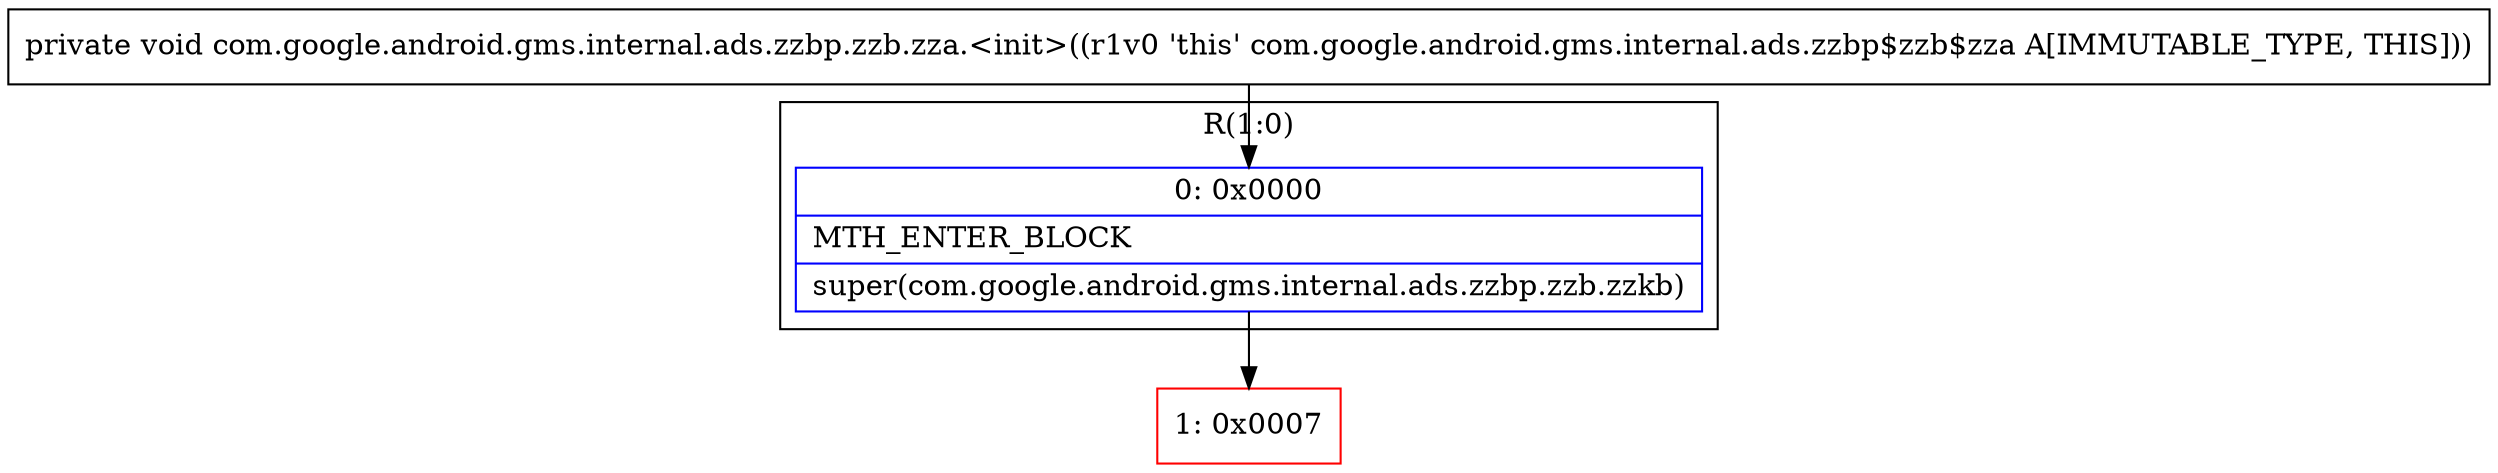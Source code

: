 digraph "CFG forcom.google.android.gms.internal.ads.zzbp.zzb.zza.\<init\>()V" {
subgraph cluster_Region_273579395 {
label = "R(1:0)";
node [shape=record,color=blue];
Node_0 [shape=record,label="{0\:\ 0x0000|MTH_ENTER_BLOCK\l|super(com.google.android.gms.internal.ads.zzbp.zzb.zzkb)\l}"];
}
Node_1 [shape=record,color=red,label="{1\:\ 0x0007}"];
MethodNode[shape=record,label="{private void com.google.android.gms.internal.ads.zzbp.zzb.zza.\<init\>((r1v0 'this' com.google.android.gms.internal.ads.zzbp$zzb$zza A[IMMUTABLE_TYPE, THIS])) }"];
MethodNode -> Node_0;
Node_0 -> Node_1;
}

